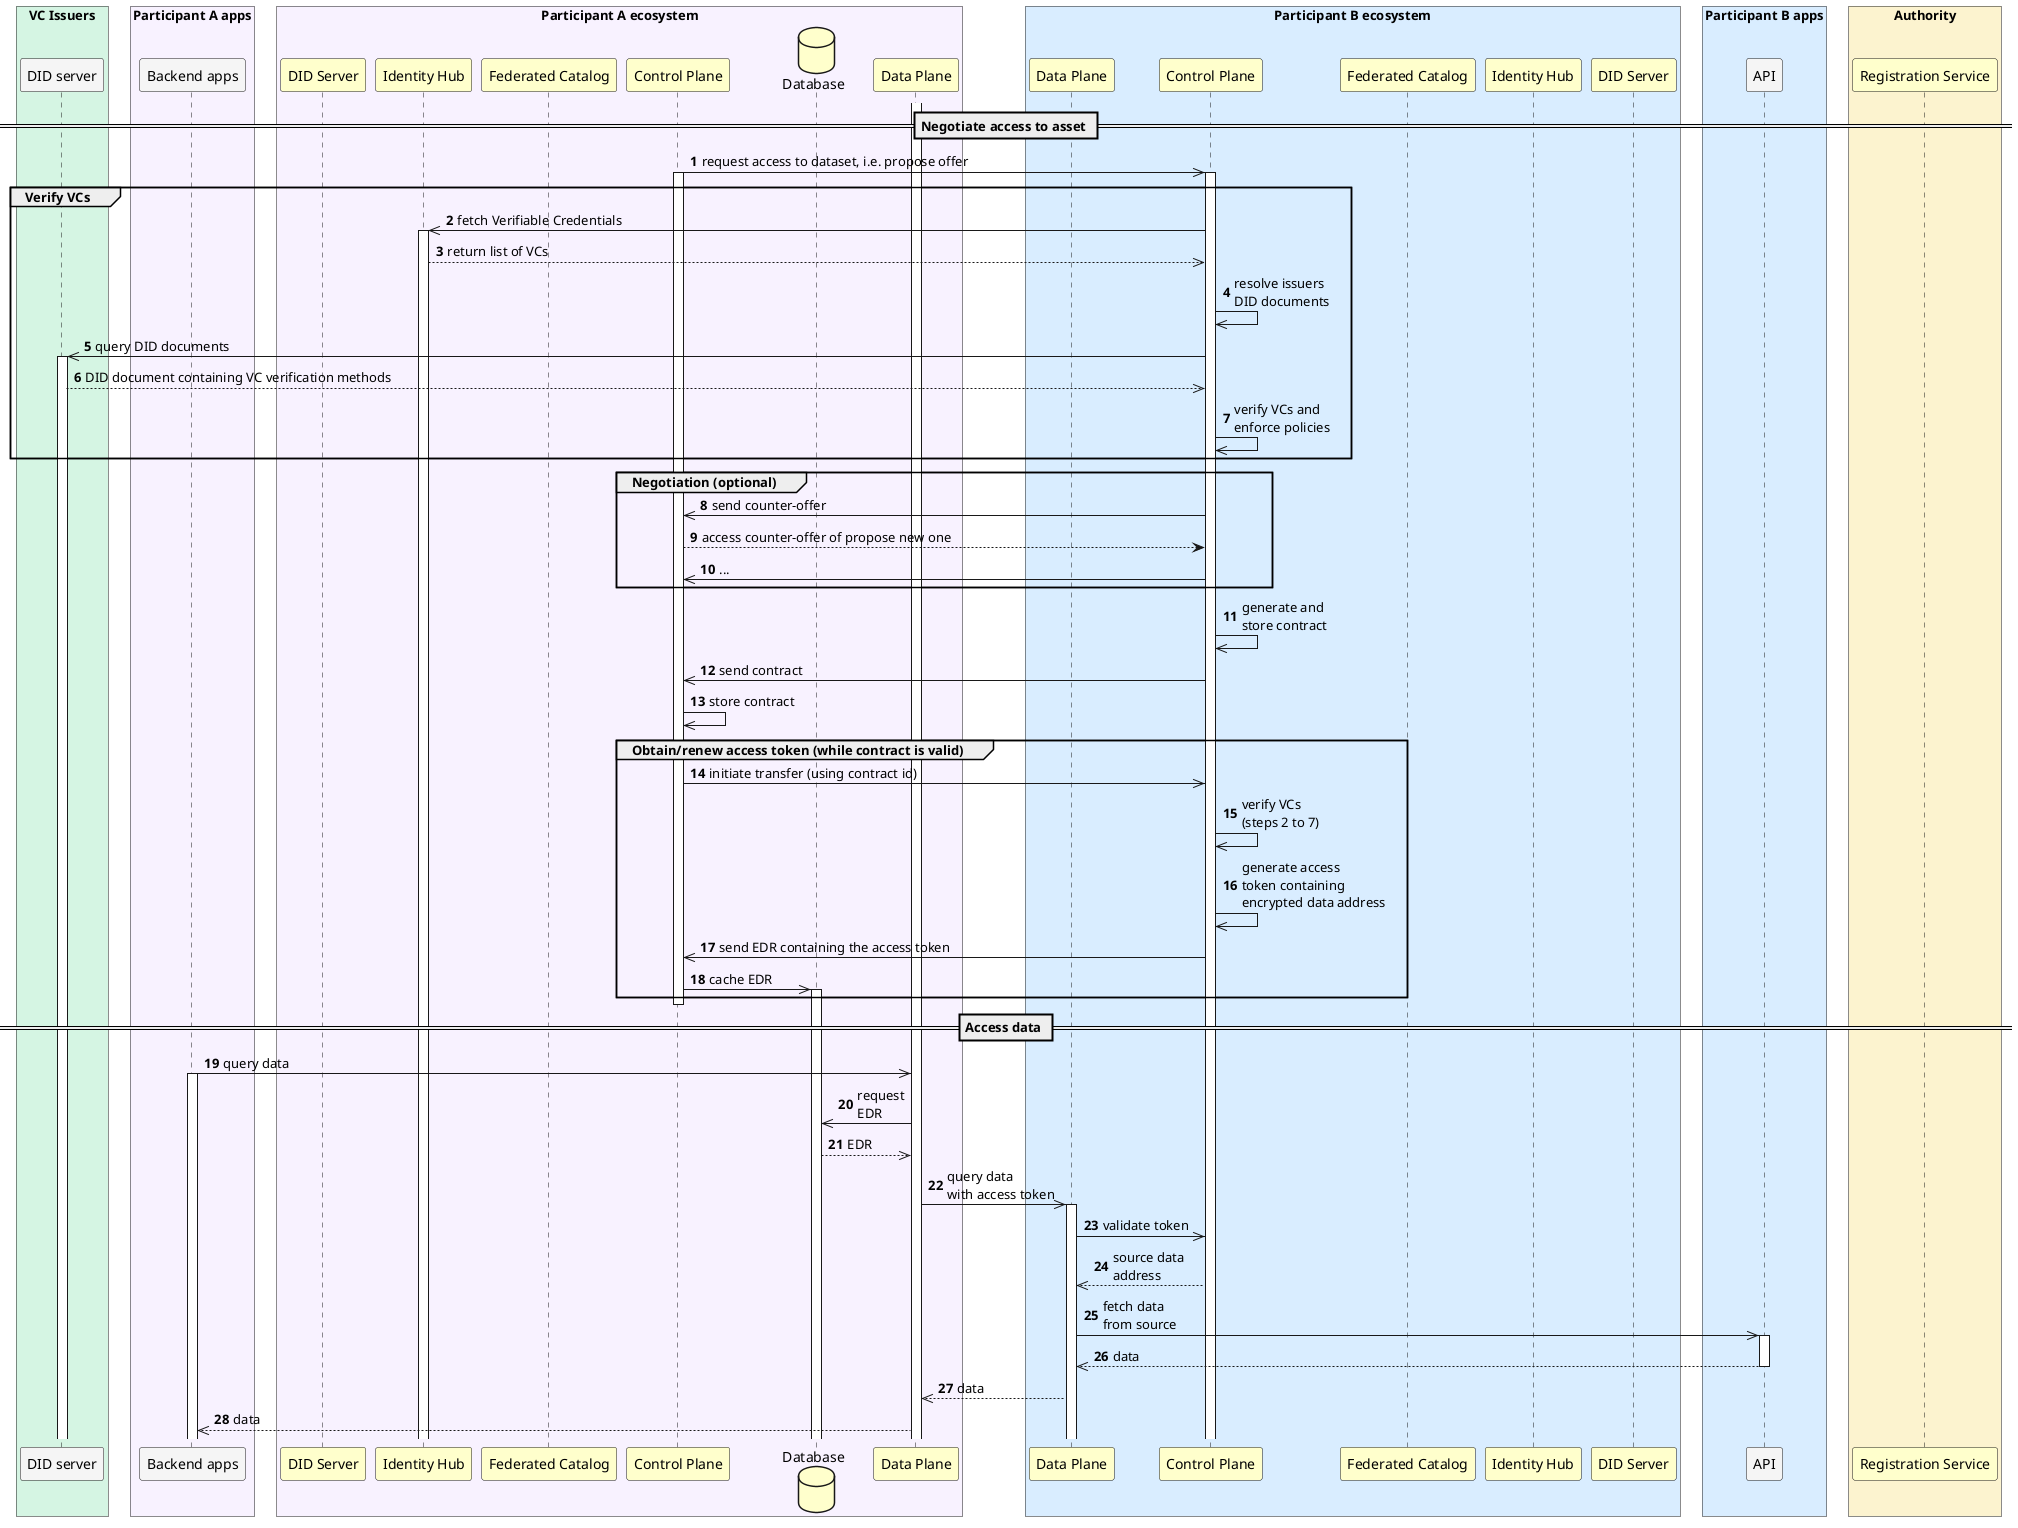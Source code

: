 @startuml

skinParam NoteBackgroundColor WhiteSmoke
skinParam NoteFontColor Black
skinParam ParticipantBackgroundColor WhiteSmoke
skinParam ActorBackgroundColor WhiteSmoke
skinParam AgentBackgroundColor White
skinParam AgentBorderColor SkyBlue
skinparam shadowing false
skinparam BoxPadding 10

!define ParticipantAColor f8f2ff
!define ParticipantBColor d9edff
!define VCIssuersColor D5F5E3
!define DataspaceAuthorityColor FCF3CF
!define WarningColor Business
!define LeadColor Technology

autonumber

box "VC Issuers" #VCIssuersColor
    participant VcIssuersDidServer as "DID server"
end box

box "Participant A apps" #ParticipantAColor
    participant ParticipantAApps as "Backend apps"
end box

box "Participant A ecosystem" #ParticipantAColor
    participant ParticipantADidServer as "DID Server" #Business
    participant ParticipantAIdentityHub as "Identity Hub" #Business
    participant ParticipantACatalog as "Federated Catalog" #Business
    participant ParticipantAControlPlane as "Control Plane" #Business
    database ParticipantADatabase as "Database" #Business
    participant ParticipantADataPlane as "Data Plane" #Business
end box

box "Participant B ecosystem" #ParticipantBColor
    participant ParticipantBDataPlane as "Data Plane" #Business
    participant ParticipantBControlPlane as "Control Plane" #Business
    participant ParticipantBCatalog as "Federated Catalog" #Business
    participant ParticipantBIdentityHub as "Identity Hub" #Business
    participant ParticipantBDidServer as "DID Server" #Business
end box

box "Participant B apps" #ParticipantBColor
    participant ParticipantBApps as "API"
end box

box "Authority" #DataspaceAuthorityColor
    participant RegistrationService as "Registration Service" #Business
end box

autonumber 1
== Negotiate access to asset ==

ParticipantAControlPlane ->> ParticipantBControlPlane : request access to dataset, i.e. propose offer
activate ParticipantAControlPlane
activate ParticipantBControlPlane
group Verify VCs
    ParticipantBControlPlane ->> ParticipantAIdentityHub : fetch Verifiable Credentials
    activate ParticipantAIdentityHub
    ParticipantAIdentityHub -->> ParticipantBControlPlane : return list of VCs
    ParticipantBControlPlane ->> ParticipantBControlPlane : resolve issuers\nDID documents
    ParticipantBControlPlane ->> VcIssuersDidServer : query DID documents
    activate VcIssuersDidServer
    VcIssuersDidServer -->> ParticipantBControlPlane : DID document containing VC verification methods
    ParticipantBControlPlane ->> ParticipantBControlPlane : verify VCs and\nenforce policies
end

group Negotiation (optional)
    ParticipantBControlPlane ->> ParticipantAControlPlane : send counter-offer
    ParticipantAControlPlane --> ParticipantBControlPlane : access counter-offer of propose new one
    ParticipantBControlPlane ->> ParticipantAControlPlane : ...
end

ParticipantBControlPlane ->> ParticipantBControlPlane : generate and\nstore contract
ParticipantBControlPlane ->> ParticipantAControlPlane : send contract
ParticipantAControlPlane ->> ParticipantAControlPlane : store contract

group Obtain/renew access token (while contract is valid)
    ParticipantAControlPlane ->> ParticipantBControlPlane : initiate transfer (using contract id)
    ParticipantBControlPlane ->> ParticipantBControlPlane : verify VCs\n(steps 2 to 7)
    ParticipantBControlPlane ->> ParticipantBControlPlane : generate access\ntoken containing \nencrypted data address
    ParticipantBControlPlane ->> ParticipantAControlPlane : send EDR containing the access token
    ParticipantAControlPlane ->> ParticipantADatabase : cache EDR
    activate ParticipantADatabase
end

activate ParticipantADataPlane
deactivate ParticipantAControlPlane

== Access data ==

ParticipantAApps ->> ParticipantADataPlane : query data
activate ParticipantAApps
ParticipantADataPlane ->> ParticipantADatabase : request\nEDR
ParticipantADatabase -->> ParticipantADataPlane : EDR
ParticipantADataPlane ->> ParticipantBDataPlane : query data\nwith access token
activate ParticipantBDataPlane
ParticipantBDataPlane ->> ParticipantBControlPlane : validate token
ParticipantBControlPlane -->> ParticipantBDataPlane : source data\naddress
ParticipantBDataPlane ->> ParticipantBApps : fetch data\nfrom source
activate ParticipantBApps
ParticipantBApps -->> ParticipantBDataPlane : data
deactivate ParticipantBApps
ParticipantBDataPlane -->> ParticipantADataPlane : data
ParticipantADataPlane -->> ParticipantAApps : data


@enduml